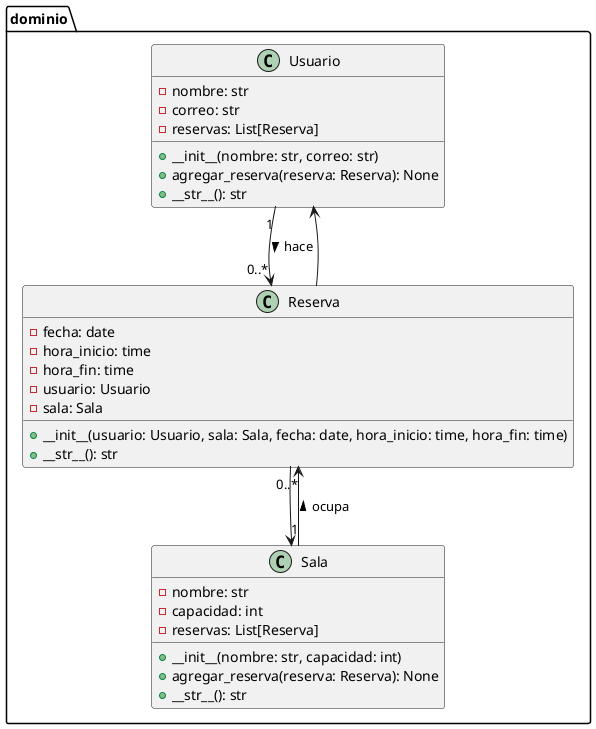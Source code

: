 @startuml

package dominio {
  class Usuario {
    - nombre: str
    - correo: str
    - reservas: List[Reserva]
    + __init__(nombre: str, correo: str)
    + agregar_reserva(reserva: Reserva): None
    + __str__(): str
  }

  class Sala {
    - nombre: str
    - capacidad: int
    - reservas: List[Reserva]
    + __init__(nombre: str, capacidad: int)
    + agregar_reserva(reserva: Reserva): None
    + __str__(): str
  }

  class Reserva {
    - fecha: date
    - hora_inicio: time
    - hora_fin: time
    - usuario: Usuario
    - sala: Sala
    + __init__(usuario: Usuario, sala: Sala, fecha: date, hora_inicio: time, hora_fin: time)
    + __str__(): str
  }
}

Usuario "1" --> "0..*" Reserva : hace >
Sala    "1" --> "0..*" Reserva : ocupa >
Reserva --> Usuario
Reserva --> Sala

@enduml
